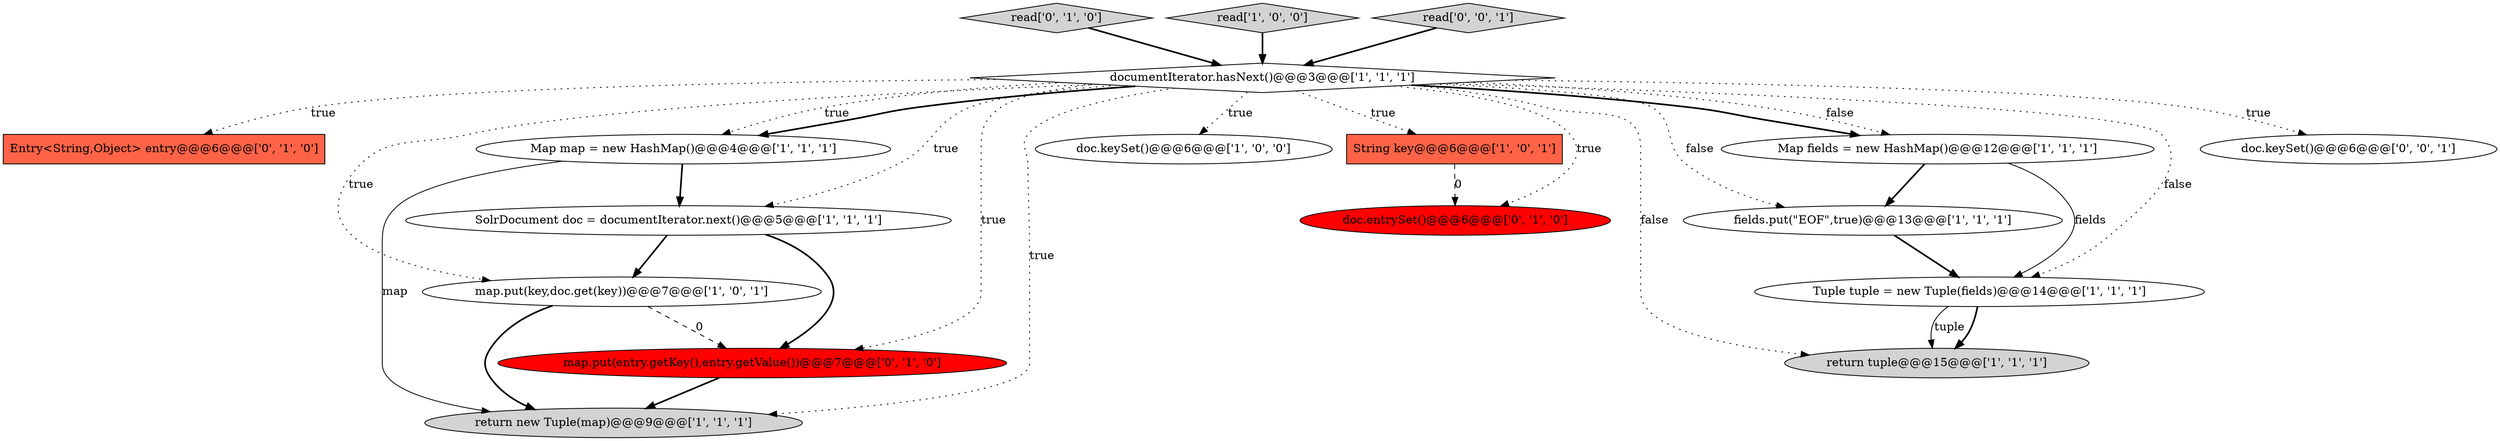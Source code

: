 digraph {
12 [style = filled, label = "Entry<String,Object> entry@@@6@@@['0', '1', '0']", fillcolor = tomato, shape = box image = "AAA0AAABBB2BBB"];
9 [style = filled, label = "map.put(key,doc.get(key))@@@7@@@['1', '0', '1']", fillcolor = white, shape = ellipse image = "AAA0AAABBB1BBB"];
14 [style = filled, label = "read['0', '1', '0']", fillcolor = lightgray, shape = diamond image = "AAA0AAABBB2BBB"];
0 [style = filled, label = "doc.keySet()@@@6@@@['1', '0', '0']", fillcolor = white, shape = ellipse image = "AAA0AAABBB1BBB"];
8 [style = filled, label = "Map map = new HashMap()@@@4@@@['1', '1', '1']", fillcolor = white, shape = ellipse image = "AAA0AAABBB1BBB"];
15 [style = filled, label = "map.put(entry.getKey(),entry.getValue())@@@7@@@['0', '1', '0']", fillcolor = red, shape = ellipse image = "AAA1AAABBB2BBB"];
7 [style = filled, label = "return new Tuple(map)@@@9@@@['1', '1', '1']", fillcolor = lightgray, shape = ellipse image = "AAA0AAABBB1BBB"];
2 [style = filled, label = "SolrDocument doc = documentIterator.next()@@@5@@@['1', '1', '1']", fillcolor = white, shape = ellipse image = "AAA0AAABBB1BBB"];
3 [style = filled, label = "String key@@@6@@@['1', '0', '1']", fillcolor = tomato, shape = box image = "AAA0AAABBB1BBB"];
1 [style = filled, label = "read['1', '0', '0']", fillcolor = lightgray, shape = diamond image = "AAA0AAABBB1BBB"];
6 [style = filled, label = "documentIterator.hasNext()@@@3@@@['1', '1', '1']", fillcolor = white, shape = diamond image = "AAA0AAABBB1BBB"];
11 [style = filled, label = "Map fields = new HashMap()@@@12@@@['1', '1', '1']", fillcolor = white, shape = ellipse image = "AAA0AAABBB1BBB"];
13 [style = filled, label = "doc.entrySet()@@@6@@@['0', '1', '0']", fillcolor = red, shape = ellipse image = "AAA1AAABBB2BBB"];
17 [style = filled, label = "read['0', '0', '1']", fillcolor = lightgray, shape = diamond image = "AAA0AAABBB3BBB"];
10 [style = filled, label = "return tuple@@@15@@@['1', '1', '1']", fillcolor = lightgray, shape = ellipse image = "AAA0AAABBB1BBB"];
16 [style = filled, label = "doc.keySet()@@@6@@@['0', '0', '1']", fillcolor = white, shape = ellipse image = "AAA0AAABBB3BBB"];
4 [style = filled, label = "fields.put(\"EOF\",true)@@@13@@@['1', '1', '1']", fillcolor = white, shape = ellipse image = "AAA0AAABBB1BBB"];
5 [style = filled, label = "Tuple tuple = new Tuple(fields)@@@14@@@['1', '1', '1']", fillcolor = white, shape = ellipse image = "AAA0AAABBB1BBB"];
6->4 [style = dotted, label="false"];
6->11 [style = dotted, label="false"];
5->10 [style = bold, label=""];
6->5 [style = dotted, label="false"];
15->7 [style = bold, label=""];
17->6 [style = bold, label=""];
6->13 [style = dotted, label="true"];
11->4 [style = bold, label=""];
8->7 [style = solid, label="map"];
2->9 [style = bold, label=""];
9->7 [style = bold, label=""];
3->13 [style = dashed, label="0"];
6->2 [style = dotted, label="true"];
1->6 [style = bold, label=""];
8->2 [style = bold, label=""];
6->9 [style = dotted, label="true"];
6->8 [style = dotted, label="true"];
6->11 [style = bold, label=""];
6->8 [style = bold, label=""];
2->15 [style = bold, label=""];
6->7 [style = dotted, label="true"];
11->5 [style = solid, label="fields"];
6->12 [style = dotted, label="true"];
6->0 [style = dotted, label="true"];
6->10 [style = dotted, label="false"];
6->3 [style = dotted, label="true"];
4->5 [style = bold, label=""];
14->6 [style = bold, label=""];
6->16 [style = dotted, label="true"];
5->10 [style = solid, label="tuple"];
9->15 [style = dashed, label="0"];
6->15 [style = dotted, label="true"];
}
